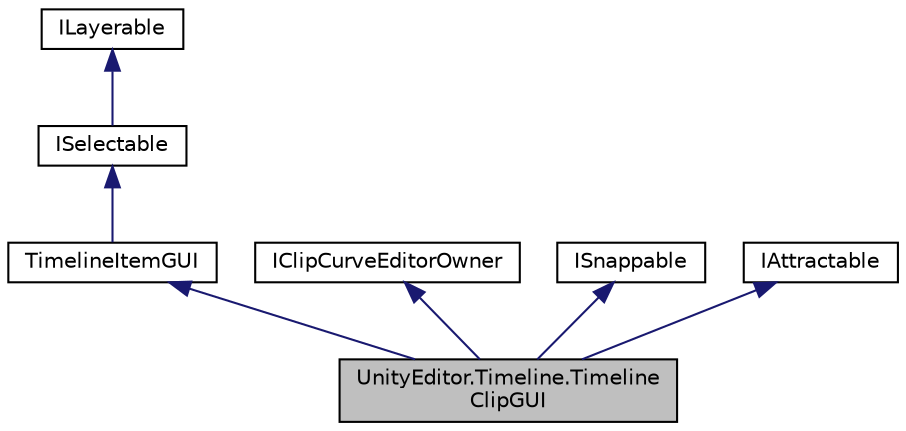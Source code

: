 digraph "UnityEditor.Timeline.TimelineClipGUI"
{
 // LATEX_PDF_SIZE
  edge [fontname="Helvetica",fontsize="10",labelfontname="Helvetica",labelfontsize="10"];
  node [fontname="Helvetica",fontsize="10",shape=record];
  Node1 [label="UnityEditor.Timeline.Timeline\lClipGUI",height=0.2,width=0.4,color="black", fillcolor="grey75", style="filled", fontcolor="black",tooltip=" "];
  Node2 -> Node1 [dir="back",color="midnightblue",fontsize="10",style="solid",fontname="Helvetica"];
  Node2 [label="TimelineItemGUI",height=0.2,width=0.4,color="black", fillcolor="white", style="filled",URL="$class_unity_editor_1_1_timeline_1_1_timeline_item_g_u_i.html",tooltip=" "];
  Node3 -> Node2 [dir="back",color="midnightblue",fontsize="10",style="solid",fontname="Helvetica"];
  Node3 [label="ISelectable",height=0.2,width=0.4,color="black", fillcolor="white", style="filled",URL="$interface_unity_editor_1_1_timeline_1_1_i_selectable.html",tooltip=" "];
  Node4 -> Node3 [dir="back",color="midnightblue",fontsize="10",style="solid",fontname="Helvetica"];
  Node4 [label="ILayerable",height=0.2,width=0.4,color="black", fillcolor="white", style="filled",URL="$interface_unity_editor_1_1_timeline_1_1_i_layerable.html",tooltip=" "];
  Node5 -> Node1 [dir="back",color="midnightblue",fontsize="10",style="solid",fontname="Helvetica"];
  Node5 [label="IClipCurveEditorOwner",height=0.2,width=0.4,color="black", fillcolor="white", style="filled",URL="$interface_unity_editor_1_1_timeline_1_1_i_clip_curve_editor_owner.html",tooltip=" "];
  Node6 -> Node1 [dir="back",color="midnightblue",fontsize="10",style="solid",fontname="Helvetica"];
  Node6 [label="ISnappable",height=0.2,width=0.4,color="black", fillcolor="white", style="filled",URL="$interface_unity_editor_1_1_timeline_1_1_i_snappable.html",tooltip=" "];
  Node7 -> Node1 [dir="back",color="midnightblue",fontsize="10",style="solid",fontname="Helvetica"];
  Node7 [label="IAttractable",height=0.2,width=0.4,color="black", fillcolor="white", style="filled",URL="$interface_unity_editor_1_1_timeline_1_1_i_attractable.html",tooltip=" "];
}
